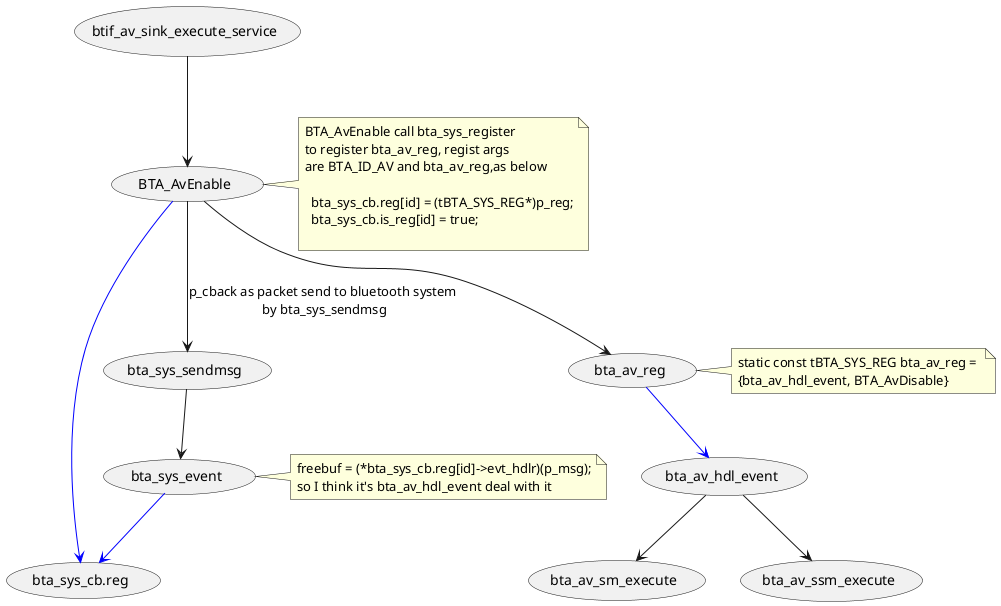 @startuml

(btif_av_sink_execute_service)-->(BTA_AvEnable)
(bta_sys_event)-->(bta_sys_cb.reg) #Blue
(BTA_AvEnable)->(bta_sys_cb.reg) #Blue

(BTA_AvEnable)-->(bta_av_reg)
(BTA_AvEnable)-->(bta_sys_sendmsg) : p_cback as packet send to bluetooth system\n by bta_sys_sendmsg
(bta_sys_sendmsg)-->(bta_sys_event)

(bta_av_reg)-->(bta_av_hdl_event) #Blue
(bta_av_hdl_event)-->(bta_av_sm_execute)
(bta_av_hdl_event)-->(bta_av_ssm_execute)

note right of (BTA_AvEnable)
BTA_AvEnable call bta_sys_register
to register bta_av_reg, regist args 
are BTA_ID_AV and bta_av_reg,as below

  bta_sys_cb.reg[id] = (tBTA_SYS_REG*)p_reg;
  bta_sys_cb.is_reg[id] = true;

end note

note right of (bta_av_reg)
static const tBTA_SYS_REG bta_av_reg = 
{bta_av_hdl_event, BTA_AvDisable}
end note

note right of (bta_sys_event)
freebuf = (*bta_sys_cb.reg[id]->evt_hdlr)(p_msg);
so I think it's bta_av_hdl_event deal with it
end note

@enduml